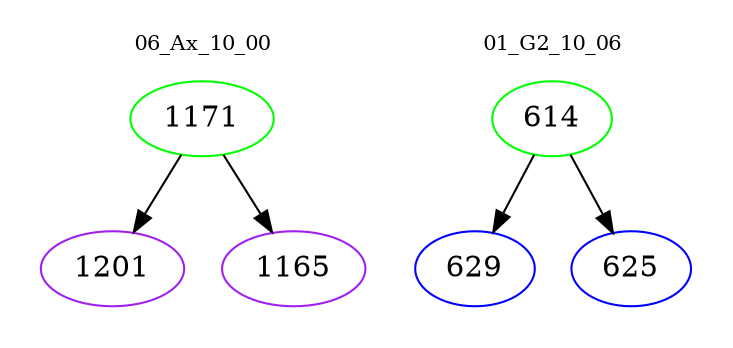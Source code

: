 digraph{
subgraph cluster_0 {
color = white
label = "06_Ax_10_00";
fontsize=10;
T0_1171 [label="1171", color="green"]
T0_1171 -> T0_1201 [color="black"]
T0_1201 [label="1201", color="purple"]
T0_1171 -> T0_1165 [color="black"]
T0_1165 [label="1165", color="purple"]
}
subgraph cluster_1 {
color = white
label = "01_G2_10_06";
fontsize=10;
T1_614 [label="614", color="green"]
T1_614 -> T1_629 [color="black"]
T1_629 [label="629", color="blue"]
T1_614 -> T1_625 [color="black"]
T1_625 [label="625", color="blue"]
}
}
